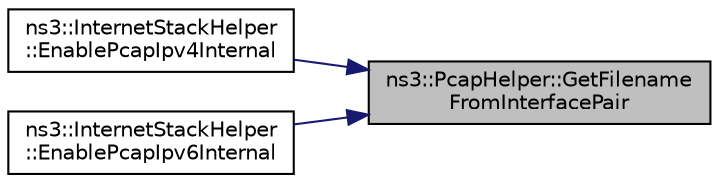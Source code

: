 digraph "ns3::PcapHelper::GetFilenameFromInterfacePair"
{
 // LATEX_PDF_SIZE
  edge [fontname="Helvetica",fontsize="10",labelfontname="Helvetica",labelfontsize="10"];
  node [fontname="Helvetica",fontsize="10",shape=record];
  rankdir="RL";
  Node1 [label="ns3::PcapHelper::GetFilename\lFromInterfacePair",height=0.2,width=0.4,color="black", fillcolor="grey75", style="filled", fontcolor="black",tooltip="Let the pcap helper figure out a reasonable filename to use for the pcap file associated with a node."];
  Node1 -> Node2 [dir="back",color="midnightblue",fontsize="10",style="solid",fontname="Helvetica"];
  Node2 [label="ns3::InternetStackHelper\l::EnablePcapIpv4Internal",height=0.2,width=0.4,color="black", fillcolor="white", style="filled",URL="$classns3_1_1_internet_stack_helper.html#aec9bacdd0e3902ad274270d914fdee23",tooltip="Enable pcap output the indicated Ipv4 and interface pair."];
  Node1 -> Node3 [dir="back",color="midnightblue",fontsize="10",style="solid",fontname="Helvetica"];
  Node3 [label="ns3::InternetStackHelper\l::EnablePcapIpv6Internal",height=0.2,width=0.4,color="black", fillcolor="white", style="filled",URL="$classns3_1_1_internet_stack_helper.html#a2ddebb75d6e8ce2c2b1b6fb55016ec00",tooltip="Enable pcap output the indicated Ipv6 and interface pair."];
}

